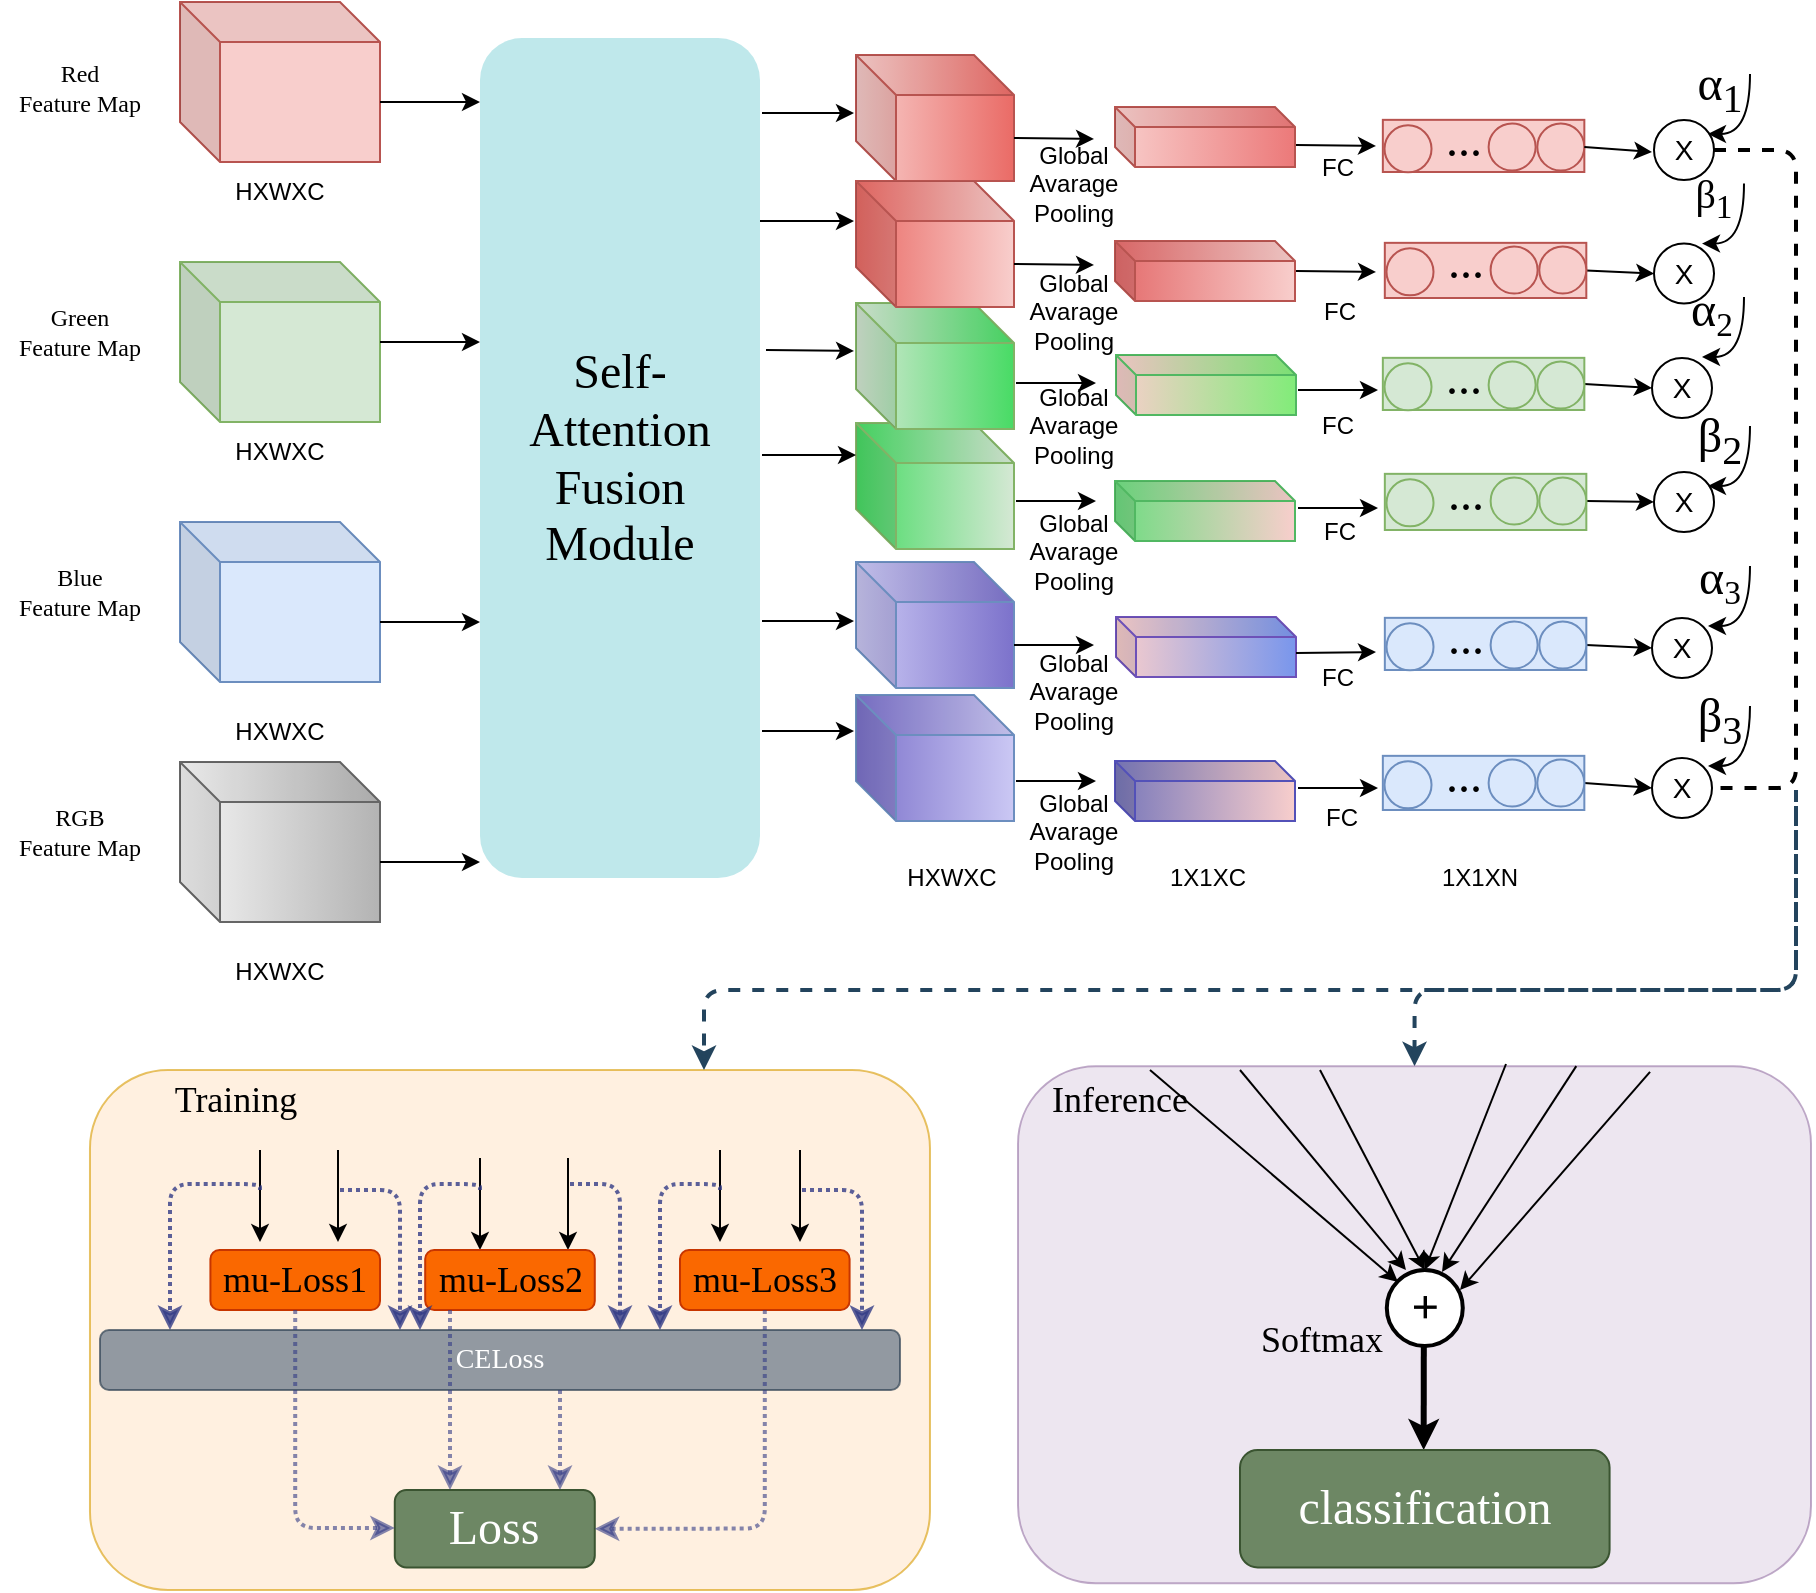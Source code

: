 <mxfile version="23.1.5" type="github">
  <diagram name="第 1 页" id="zd1IdeoFLhocnZNeY3mb">
    <mxGraphModel dx="1434" dy="-397" grid="1" gridSize="10" guides="1" tooltips="1" connect="1" arrows="1" fold="1" page="1" pageScale="1" pageWidth="827" pageHeight="1169" math="0" shadow="0">
      <root>
        <mxCell id="0" />
        <mxCell id="1" parent="0" />
        <mxCell id="GF4_05wCOyr8yyP_YJ2G-192" value="" style="rounded=1;whiteSpace=wrap;html=1;fillColor=#ffe6cc;strokeColor=#d79b00;opacity=60;" parent="1" vertex="1">
          <mxGeometry x="444.99" y="1790" width="420" height="260" as="geometry" />
        </mxCell>
        <mxCell id="GF4_05wCOyr8yyP_YJ2G-1" value="" style="shape=cube;whiteSpace=wrap;html=1;boundedLbl=1;backgroundOutline=1;darkOpacity=0.05;darkOpacity2=0.1;fillColor=#f8cecc;strokeColor=#b85450;" parent="1" vertex="1">
          <mxGeometry x="490" y="1256" width="100" height="80" as="geometry" />
        </mxCell>
        <mxCell id="GF4_05wCOyr8yyP_YJ2G-2" value="" style="shape=cube;whiteSpace=wrap;html=1;boundedLbl=1;backgroundOutline=1;darkOpacity=0.05;darkOpacity2=0.1;fillColor=#d5e8d4;strokeColor=#82b366;" parent="1" vertex="1">
          <mxGeometry x="490" y="1386" width="100" height="80" as="geometry" />
        </mxCell>
        <mxCell id="GF4_05wCOyr8yyP_YJ2G-3" value="" style="shape=cube;whiteSpace=wrap;html=1;boundedLbl=1;backgroundOutline=1;darkOpacity=0.05;darkOpacity2=0.1;fillColor=#dae8fc;strokeColor=#6c8ebf;" parent="1" vertex="1">
          <mxGeometry x="490" y="1516" width="100" height="80" as="geometry" />
        </mxCell>
        <mxCell id="GF4_05wCOyr8yyP_YJ2G-4" value="HXWXC" style="text;strokeColor=none;align=center;fillColor=none;html=1;verticalAlign=middle;whiteSpace=wrap;rounded=0;" parent="1" vertex="1">
          <mxGeometry x="510" y="1606" width="60" height="30" as="geometry" />
        </mxCell>
        <mxCell id="GF4_05wCOyr8yyP_YJ2G-5" value="HXWXC" style="text;strokeColor=none;align=center;fillColor=none;html=1;verticalAlign=middle;whiteSpace=wrap;rounded=0;" parent="1" vertex="1">
          <mxGeometry x="510" y="1466" width="60" height="30" as="geometry" />
        </mxCell>
        <mxCell id="GF4_05wCOyr8yyP_YJ2G-6" value="HXWXC" style="text;strokeColor=none;align=center;fillColor=none;html=1;verticalAlign=middle;whiteSpace=wrap;rounded=0;" parent="1" vertex="1">
          <mxGeometry x="510" y="1336" width="60" height="30" as="geometry" />
        </mxCell>
        <mxCell id="GF4_05wCOyr8yyP_YJ2G-7" value="" style="shape=cube;whiteSpace=wrap;html=1;boundedLbl=1;backgroundOutline=1;darkOpacity=0.05;darkOpacity2=0.1;gradientDirection=east;fillColor=#f5f5f5;strokeColor=#666666;gradientColor=#b3b3b3;" parent="1" vertex="1">
          <mxGeometry x="490" y="1636" width="100" height="80" as="geometry" />
        </mxCell>
        <mxCell id="GF4_05wCOyr8yyP_YJ2G-8" value="HXWXC" style="text;strokeColor=none;align=center;fillColor=none;html=1;verticalAlign=middle;whiteSpace=wrap;rounded=0;" parent="1" vertex="1">
          <mxGeometry x="510" y="1726" width="60" height="30" as="geometry" />
        </mxCell>
        <mxCell id="GF4_05wCOyr8yyP_YJ2G-9" value="&lt;font face=&quot;Times New Roman&quot;&gt;Red&lt;br&gt;Feature Map&lt;/font&gt;" style="text;strokeColor=none;align=center;fillColor=none;html=1;verticalAlign=middle;whiteSpace=wrap;rounded=0;" parent="1" vertex="1">
          <mxGeometry x="400" y="1284" width="80" height="30" as="geometry" />
        </mxCell>
        <mxCell id="GF4_05wCOyr8yyP_YJ2G-10" value="&lt;font face=&quot;Times New Roman&quot;&gt;Green&lt;br&gt;Feature Map&lt;/font&gt;" style="text;strokeColor=none;align=center;fillColor=none;html=1;verticalAlign=middle;whiteSpace=wrap;rounded=0;" parent="1" vertex="1">
          <mxGeometry x="400" y="1406" width="80" height="30" as="geometry" />
        </mxCell>
        <mxCell id="GF4_05wCOyr8yyP_YJ2G-11" value="&lt;font face=&quot;Times New Roman&quot;&gt;Blue&lt;br&gt;Feature Map&lt;/font&gt;" style="text;strokeColor=none;align=center;fillColor=none;html=1;verticalAlign=middle;whiteSpace=wrap;rounded=0;" parent="1" vertex="1">
          <mxGeometry x="400" y="1536" width="80" height="30" as="geometry" />
        </mxCell>
        <mxCell id="GF4_05wCOyr8yyP_YJ2G-12" value="&lt;font face=&quot;Times New Roman&quot;&gt;RGB&lt;br&gt;Feature Map&lt;/font&gt;" style="text;strokeColor=none;align=center;fillColor=none;html=1;verticalAlign=middle;whiteSpace=wrap;rounded=0;" parent="1" vertex="1">
          <mxGeometry x="400" y="1656" width="80" height="30" as="geometry" />
        </mxCell>
        <mxCell id="GF4_05wCOyr8yyP_YJ2G-13" style="edgeStyle=orthogonalEdgeStyle;rounded=0;orthogonalLoop=1;jettySize=auto;html=1;exitX=0;exitY=0;exitDx=100;exitDy=50;exitPerimeter=0;" parent="1" edge="1">
          <mxGeometry relative="1" as="geometry">
            <mxPoint x="640" y="1306" as="targetPoint" />
            <mxPoint x="590" y="1306" as="sourcePoint" />
          </mxGeometry>
        </mxCell>
        <mxCell id="GF4_05wCOyr8yyP_YJ2G-14" style="edgeStyle=orthogonalEdgeStyle;rounded=0;orthogonalLoop=1;jettySize=auto;html=1;" parent="1" edge="1">
          <mxGeometry relative="1" as="geometry">
            <mxPoint x="640" y="1426" as="targetPoint" />
            <mxPoint x="590" y="1426" as="sourcePoint" />
          </mxGeometry>
        </mxCell>
        <mxCell id="GF4_05wCOyr8yyP_YJ2G-15" style="edgeStyle=orthogonalEdgeStyle;rounded=0;orthogonalLoop=1;jettySize=auto;html=1;exitX=0;exitY=0;exitDx=100;exitDy=50;exitPerimeter=0;" parent="1" edge="1">
          <mxGeometry relative="1" as="geometry">
            <mxPoint x="640" y="1566" as="targetPoint" />
            <mxPoint x="590" y="1566" as="sourcePoint" />
          </mxGeometry>
        </mxCell>
        <mxCell id="GF4_05wCOyr8yyP_YJ2G-19" style="edgeStyle=orthogonalEdgeStyle;rounded=0;orthogonalLoop=1;jettySize=auto;html=1;exitX=0;exitY=0;exitDx=100;exitDy=50;exitPerimeter=0;" parent="1" edge="1">
          <mxGeometry relative="1" as="geometry">
            <mxPoint x="640" y="1686" as="targetPoint" />
            <mxPoint x="590" y="1686" as="sourcePoint" />
          </mxGeometry>
        </mxCell>
        <mxCell id="GF4_05wCOyr8yyP_YJ2G-21" value="&lt;font face=&quot;Times New Roman&quot; style=&quot;font-size: 24px;&quot;&gt;Self-&lt;br&gt;Attention&lt;br&gt;Fusion&lt;br&gt;Module&lt;br&gt;&lt;/font&gt;" style="rounded=1;whiteSpace=wrap;html=1;fillColor=#b0e3e6;strokeColor=none;dashed=1;opacity=80;" parent="1" vertex="1">
          <mxGeometry x="640" y="1274" width="140" height="420" as="geometry" />
        </mxCell>
        <mxCell id="GF4_05wCOyr8yyP_YJ2G-53" value="" style="shape=cube;whiteSpace=wrap;html=1;boundedLbl=1;backgroundOutline=1;darkOpacity=0.05;darkOpacity2=0.1;fillColor=#cbc8f4;strokeColor=#6c8ebf;gradientDirection=west;gradientColor=#7c72cb;" parent="1" vertex="1">
          <mxGeometry x="828" y="1602.5" width="79" height="63" as="geometry" />
        </mxCell>
        <mxCell id="GF4_05wCOyr8yyP_YJ2G-54" value="" style="shape=cube;whiteSpace=wrap;html=1;boundedLbl=1;backgroundOutline=1;darkOpacity=0.05;darkOpacity2=0.1;fillColor=#d5e8d4;strokeColor=#82b366;gradientDirection=west;gradientColor=#48db65;" parent="1" vertex="1">
          <mxGeometry x="828" y="1466.5" width="79" height="63" as="geometry" />
        </mxCell>
        <mxCell id="GF4_05wCOyr8yyP_YJ2G-55" value="" style="endArrow=classic;html=1;rounded=0;elbow=vertical;exitX=1;exitY=0.5;exitDx=0;exitDy=0;" parent="1" edge="1">
          <mxGeometry width="50" height="50" relative="1" as="geometry">
            <mxPoint x="781" y="1311.5" as="sourcePoint" />
            <mxPoint x="827" y="1311.5" as="targetPoint" />
          </mxGeometry>
        </mxCell>
        <mxCell id="GF4_05wCOyr8yyP_YJ2G-56" value="" style="endArrow=classic;html=1;rounded=0;elbow=vertical;exitX=1;exitY=0.5;exitDx=0;exitDy=0;" parent="1" edge="1">
          <mxGeometry width="50" height="50" relative="1" as="geometry">
            <mxPoint x="780" y="1365.5" as="sourcePoint" />
            <mxPoint x="827" y="1365.5" as="targetPoint" />
          </mxGeometry>
        </mxCell>
        <mxCell id="GF4_05wCOyr8yyP_YJ2G-57" value="" style="endArrow=classic;html=1;rounded=0;elbow=vertical;" parent="1" edge="1">
          <mxGeometry width="50" height="50" relative="1" as="geometry">
            <mxPoint x="783" y="1430" as="sourcePoint" />
            <mxPoint x="827" y="1430.5" as="targetPoint" />
          </mxGeometry>
        </mxCell>
        <mxCell id="GF4_05wCOyr8yyP_YJ2G-58" value="" style="endArrow=classic;html=1;rounded=0;elbow=vertical;exitX=1;exitY=0.5;exitDx=0;exitDy=0;" parent="1" edge="1">
          <mxGeometry width="50" height="50" relative="1" as="geometry">
            <mxPoint x="781" y="1482.5" as="sourcePoint" />
            <mxPoint x="828" y="1482.5" as="targetPoint" />
          </mxGeometry>
        </mxCell>
        <mxCell id="GF4_05wCOyr8yyP_YJ2G-59" value="" style="endArrow=classic;html=1;rounded=0;elbow=vertical;exitX=1;exitY=0.5;exitDx=0;exitDy=0;" parent="1" edge="1">
          <mxGeometry width="50" height="50" relative="1" as="geometry">
            <mxPoint x="781" y="1565.5" as="sourcePoint" />
            <mxPoint x="827" y="1565.5" as="targetPoint" />
          </mxGeometry>
        </mxCell>
        <mxCell id="GF4_05wCOyr8yyP_YJ2G-60" value="" style="endArrow=classic;html=1;rounded=0;elbow=vertical;exitX=1;exitY=0.5;exitDx=0;exitDy=0;" parent="1" edge="1">
          <mxGeometry width="50" height="50" relative="1" as="geometry">
            <mxPoint x="781" y="1620.5" as="sourcePoint" />
            <mxPoint x="827" y="1620.5" as="targetPoint" />
          </mxGeometry>
        </mxCell>
        <mxCell id="GF4_05wCOyr8yyP_YJ2G-61" value="" style="shape=cube;whiteSpace=wrap;html=1;boundedLbl=1;backgroundOutline=1;darkOpacity=0.05;darkOpacity2=0.1;fillColor=#f8cecc;strokeColor=#b85450;gradientColor=#ea6b66;gradientDirection=east;" parent="1" vertex="1">
          <mxGeometry x="828" y="1282.5" width="79" height="63" as="geometry" />
        </mxCell>
        <mxCell id="GF4_05wCOyr8yyP_YJ2G-62" value="" style="shape=cube;whiteSpace=wrap;html=1;boundedLbl=1;backgroundOutline=1;darkOpacity=0.05;darkOpacity2=0.1;fillColor=#cbc8f4;strokeColor=#6c8ebf;gradientDirection=east;gradientColor=#7c72cb;" parent="1" vertex="1">
          <mxGeometry x="828" y="1536" width="79" height="63" as="geometry" />
        </mxCell>
        <mxCell id="GF4_05wCOyr8yyP_YJ2G-63" value="" style="shape=cube;whiteSpace=wrap;html=1;boundedLbl=1;backgroundOutline=1;darkOpacity=0.05;darkOpacity2=0.1;fillColor=#d5e8d4;strokeColor=#82b366;gradientDirection=east;gradientColor=#48db65;" parent="1" vertex="1">
          <mxGeometry x="828" y="1406.5" width="79" height="63" as="geometry" />
        </mxCell>
        <mxCell id="GF4_05wCOyr8yyP_YJ2G-64" value="" style="shape=cube;whiteSpace=wrap;html=1;boundedLbl=1;backgroundOutline=1;darkOpacity=0.05;darkOpacity2=0.1;fillColor=#f8cecc;strokeColor=#b85450;gradientColor=#ea6b66;gradientDirection=west;" parent="1" vertex="1">
          <mxGeometry x="828" y="1345.5" width="79" height="63" as="geometry" />
        </mxCell>
        <mxCell id="GF4_05wCOyr8yyP_YJ2G-65" value="" style="endArrow=classic;html=1;rounded=0;elbow=vertical;exitX=0;exitY=0;exitDx=79;exitDy=41.5;exitPerimeter=0;" parent="1" source="GF4_05wCOyr8yyP_YJ2G-61" edge="1">
          <mxGeometry width="50" height="50" relative="1" as="geometry">
            <mxPoint x="997" y="1355.5" as="sourcePoint" />
            <mxPoint x="947" y="1324.5" as="targetPoint" />
          </mxGeometry>
        </mxCell>
        <mxCell id="GF4_05wCOyr8yyP_YJ2G-66" value="" style="endArrow=classic;html=1;rounded=0;elbow=vertical;exitX=0;exitY=0;exitDx=79;exitDy=41.5;exitPerimeter=0;" parent="1" edge="1">
          <mxGeometry width="50" height="50" relative="1" as="geometry">
            <mxPoint x="908" y="1505.5" as="sourcePoint" />
            <mxPoint x="948" y="1505.5" as="targetPoint" />
          </mxGeometry>
        </mxCell>
        <mxCell id="GF4_05wCOyr8yyP_YJ2G-67" value="" style="endArrow=classic;html=1;rounded=0;elbow=vertical;exitX=0;exitY=0;exitDx=79;exitDy=41.5;exitPerimeter=0;" parent="1" edge="1">
          <mxGeometry width="50" height="50" relative="1" as="geometry">
            <mxPoint x="908" y="1446.5" as="sourcePoint" />
            <mxPoint x="948" y="1446.5" as="targetPoint" />
          </mxGeometry>
        </mxCell>
        <mxCell id="GF4_05wCOyr8yyP_YJ2G-68" value="" style="endArrow=classic;html=1;rounded=0;elbow=vertical;exitX=0;exitY=0;exitDx=79;exitDy=41.5;exitPerimeter=0;" parent="1" source="GF4_05wCOyr8yyP_YJ2G-64" edge="1">
          <mxGeometry width="50" height="50" relative="1" as="geometry">
            <mxPoint x="937" y="1354.5" as="sourcePoint" />
            <mxPoint x="947" y="1387.5" as="targetPoint" />
          </mxGeometry>
        </mxCell>
        <mxCell id="GF4_05wCOyr8yyP_YJ2G-69" value="" style="endArrow=classic;html=1;rounded=0;elbow=vertical;exitX=0;exitY=0;exitDx=79;exitDy=41.5;exitPerimeter=0;" parent="1" edge="1">
          <mxGeometry width="50" height="50" relative="1" as="geometry">
            <mxPoint x="908" y="1645.5" as="sourcePoint" />
            <mxPoint x="948" y="1645.5" as="targetPoint" />
          </mxGeometry>
        </mxCell>
        <mxCell id="GF4_05wCOyr8yyP_YJ2G-70" value="" style="endArrow=classic;html=1;rounded=0;elbow=vertical;exitX=0;exitY=0;exitDx=79;exitDy=41.5;exitPerimeter=0;" parent="1" source="GF4_05wCOyr8yyP_YJ2G-62" edge="1">
          <mxGeometry width="50" height="50" relative="1" as="geometry">
            <mxPoint x="957" y="1374.5" as="sourcePoint" />
            <mxPoint x="947" y="1577.5" as="targetPoint" />
          </mxGeometry>
        </mxCell>
        <mxCell id="GF4_05wCOyr8yyP_YJ2G-71" value="Global Avarage&lt;br&gt;Pooling" style="text;strokeColor=none;align=center;fillColor=none;html=1;verticalAlign=middle;whiteSpace=wrap;rounded=0;" parent="1" vertex="1">
          <mxGeometry x="907" y="1331.5" width="60" height="30" as="geometry" />
        </mxCell>
        <mxCell id="GF4_05wCOyr8yyP_YJ2G-72" value="Global Avarage&lt;br&gt;Pooling" style="text;strokeColor=none;align=center;fillColor=none;html=1;verticalAlign=middle;whiteSpace=wrap;rounded=0;" parent="1" vertex="1">
          <mxGeometry x="907" y="1452.5" width="60" height="30" as="geometry" />
        </mxCell>
        <mxCell id="GF4_05wCOyr8yyP_YJ2G-73" value="Global Avarage&lt;br&gt;Pooling" style="text;strokeColor=none;align=center;fillColor=none;html=1;verticalAlign=middle;whiteSpace=wrap;rounded=0;" parent="1" vertex="1">
          <mxGeometry x="907" y="1515.5" width="60" height="30" as="geometry" />
        </mxCell>
        <mxCell id="GF4_05wCOyr8yyP_YJ2G-74" value="Global Avarage&lt;br&gt;Pooling" style="text;strokeColor=none;align=center;fillColor=none;html=1;verticalAlign=middle;whiteSpace=wrap;rounded=0;" parent="1" vertex="1">
          <mxGeometry x="907" y="1585.5" width="60" height="30" as="geometry" />
        </mxCell>
        <mxCell id="GF4_05wCOyr8yyP_YJ2G-75" value="Global Avarage&lt;br&gt;Pooling" style="text;strokeColor=none;align=center;fillColor=none;html=1;verticalAlign=middle;whiteSpace=wrap;rounded=0;" parent="1" vertex="1">
          <mxGeometry x="907" y="1655.5" width="60" height="30" as="geometry" />
        </mxCell>
        <mxCell id="GF4_05wCOyr8yyP_YJ2G-76" value="Global Avarage&lt;br&gt;Pooling" style="text;strokeColor=none;align=center;fillColor=none;html=1;verticalAlign=middle;whiteSpace=wrap;rounded=0;" parent="1" vertex="1">
          <mxGeometry x="907" y="1395.5" width="60" height="30" as="geometry" />
        </mxCell>
        <mxCell id="GF4_05wCOyr8yyP_YJ2G-77" value="" style="shape=cube;whiteSpace=wrap;html=1;boundedLbl=1;backgroundOutline=1;darkOpacity=0.05;darkOpacity2=0.1;fillColor=#f8cecc;strokeColor=#b85450;size=10;gradientColor=#ec7979;gradientDirection=east;" parent="1" vertex="1">
          <mxGeometry x="957.5" y="1308.5" width="90" height="30" as="geometry" />
        </mxCell>
        <mxCell id="GF4_05wCOyr8yyP_YJ2G-78" value="" style="shape=cube;whiteSpace=wrap;html=1;boundedLbl=1;backgroundOutline=1;darkOpacity=0.05;darkOpacity2=0.1;fillColor=#f8cecc;strokeColor=#b85450;size=10;gradientColor=#e46c6c;gradientDirection=west;" parent="1" vertex="1">
          <mxGeometry x="957.5" y="1375.5" width="90" height="30" as="geometry" />
        </mxCell>
        <mxCell id="GF4_05wCOyr8yyP_YJ2G-79" value="" style="shape=cube;whiteSpace=wrap;html=1;boundedLbl=1;backgroundOutline=1;darkOpacity=0.05;darkOpacity2=0.1;fillColor=#f8cecc;strokeColor=#51b862;size=10;gradientColor=#81ec79;gradientDirection=east;" parent="1" vertex="1">
          <mxGeometry x="958" y="1432.5" width="90" height="30" as="geometry" />
        </mxCell>
        <mxCell id="GF4_05wCOyr8yyP_YJ2G-80" value="" style="shape=cube;whiteSpace=wrap;html=1;boundedLbl=1;backgroundOutline=1;darkOpacity=0.05;darkOpacity2=0.1;fillColor=#f8cecc;strokeColor=#51b862;size=10;gradientColor=#6fdc81;gradientDirection=west;" parent="1" vertex="1">
          <mxGeometry x="957.5" y="1495.5" width="90" height="30" as="geometry" />
        </mxCell>
        <mxCell id="GF4_05wCOyr8yyP_YJ2G-81" value="" style="shape=cube;whiteSpace=wrap;html=1;boundedLbl=1;backgroundOutline=1;darkOpacity=0.05;darkOpacity2=0.1;fillColor=#f8cecc;strokeColor=#6d51b8;size=10;gradientColor=#7996ec;gradientDirection=east;" parent="1" vertex="1">
          <mxGeometry x="958" y="1563.5" width="90" height="30" as="geometry" />
        </mxCell>
        <mxCell id="GF4_05wCOyr8yyP_YJ2G-82" value="" style="shape=cube;whiteSpace=wrap;html=1;boundedLbl=1;backgroundOutline=1;darkOpacity=0.05;darkOpacity2=0.1;fillColor=#f8cecc;strokeColor=#5351b8;size=10;gradientColor=#7978ba;gradientDirection=west;" parent="1" vertex="1">
          <mxGeometry x="957.5" y="1635.5" width="90" height="30" as="geometry" />
        </mxCell>
        <mxCell id="GF4_05wCOyr8yyP_YJ2G-83" value="" style="endArrow=classic;html=1;rounded=0;elbow=vertical;exitX=0;exitY=0;exitDx=79;exitDy=41.5;exitPerimeter=0;" parent="1" edge="1">
          <mxGeometry width="50" height="50" relative="1" as="geometry">
            <mxPoint x="1048" y="1327.5" as="sourcePoint" />
            <mxPoint x="1088" y="1328" as="targetPoint" />
          </mxGeometry>
        </mxCell>
        <mxCell id="GF4_05wCOyr8yyP_YJ2G-84" value="" style="endArrow=classic;html=1;rounded=0;elbow=vertical;exitX=0;exitY=0;exitDx=79;exitDy=41.5;exitPerimeter=0;" parent="1" edge="1">
          <mxGeometry width="50" height="50" relative="1" as="geometry">
            <mxPoint x="1049" y="1509" as="sourcePoint" />
            <mxPoint x="1089" y="1509" as="targetPoint" />
          </mxGeometry>
        </mxCell>
        <mxCell id="GF4_05wCOyr8yyP_YJ2G-85" value="" style="endArrow=classic;html=1;rounded=0;elbow=vertical;exitX=0;exitY=0;exitDx=79;exitDy=41.5;exitPerimeter=0;" parent="1" edge="1">
          <mxGeometry width="50" height="50" relative="1" as="geometry">
            <mxPoint x="1049" y="1450" as="sourcePoint" />
            <mxPoint x="1089" y="1450" as="targetPoint" />
          </mxGeometry>
        </mxCell>
        <mxCell id="GF4_05wCOyr8yyP_YJ2G-86" value="" style="endArrow=classic;html=1;rounded=0;elbow=vertical;exitX=0;exitY=0;exitDx=79;exitDy=41.5;exitPerimeter=0;" parent="1" edge="1">
          <mxGeometry width="50" height="50" relative="1" as="geometry">
            <mxPoint x="1048" y="1390.5" as="sourcePoint" />
            <mxPoint x="1088" y="1391" as="targetPoint" />
          </mxGeometry>
        </mxCell>
        <mxCell id="GF4_05wCOyr8yyP_YJ2G-87" value="" style="endArrow=classic;html=1;rounded=0;elbow=vertical;exitX=0;exitY=0;exitDx=79;exitDy=41.5;exitPerimeter=0;" parent="1" edge="1">
          <mxGeometry width="50" height="50" relative="1" as="geometry">
            <mxPoint x="1049" y="1649" as="sourcePoint" />
            <mxPoint x="1089" y="1649" as="targetPoint" />
          </mxGeometry>
        </mxCell>
        <mxCell id="GF4_05wCOyr8yyP_YJ2G-88" value="" style="endArrow=classic;html=1;rounded=0;elbow=vertical;exitX=0;exitY=0;exitDx=79;exitDy=41.5;exitPerimeter=0;" parent="1" edge="1">
          <mxGeometry width="50" height="50" relative="1" as="geometry">
            <mxPoint x="1048" y="1581.5" as="sourcePoint" />
            <mxPoint x="1088" y="1581" as="targetPoint" />
          </mxGeometry>
        </mxCell>
        <mxCell id="GF4_05wCOyr8yyP_YJ2G-93" value="FC" style="text;strokeColor=none;align=center;fillColor=none;html=1;verticalAlign=middle;whiteSpace=wrap;rounded=0;" parent="1" vertex="1">
          <mxGeometry x="1040" y="1395.5" width="60" height="30" as="geometry" />
        </mxCell>
        <mxCell id="GF4_05wCOyr8yyP_YJ2G-100" value="FC" style="text;strokeColor=none;align=center;fillColor=none;html=1;verticalAlign=middle;whiteSpace=wrap;rounded=0;" parent="1" vertex="1">
          <mxGeometry x="1040" y="1506" width="60" height="30" as="geometry" />
        </mxCell>
        <mxCell id="GF4_05wCOyr8yyP_YJ2G-101" value="FC" style="text;strokeColor=none;align=center;fillColor=none;html=1;verticalAlign=middle;whiteSpace=wrap;rounded=0;" parent="1" vertex="1">
          <mxGeometry x="1038.5" y="1452.5" width="60" height="30" as="geometry" />
        </mxCell>
        <mxCell id="GF4_05wCOyr8yyP_YJ2G-102" value="FC" style="text;strokeColor=none;align=center;fillColor=none;html=1;verticalAlign=middle;whiteSpace=wrap;rounded=0;" parent="1" vertex="1">
          <mxGeometry x="1039" y="1324" width="60" height="30" as="geometry" />
        </mxCell>
        <mxCell id="GF4_05wCOyr8yyP_YJ2G-103" value="FC" style="text;strokeColor=none;align=center;fillColor=none;html=1;verticalAlign=middle;whiteSpace=wrap;rounded=0;" parent="1" vertex="1">
          <mxGeometry x="1041" y="1649" width="60" height="30" as="geometry" />
        </mxCell>
        <mxCell id="GF4_05wCOyr8yyP_YJ2G-104" value="FC" style="text;strokeColor=none;align=center;fillColor=none;html=1;verticalAlign=middle;whiteSpace=wrap;rounded=0;" parent="1" vertex="1">
          <mxGeometry x="1039" y="1579" width="60" height="30" as="geometry" />
        </mxCell>
        <mxCell id="GF4_05wCOyr8yyP_YJ2G-105" value="HXWXC" style="text;strokeColor=none;align=center;fillColor=none;html=1;verticalAlign=middle;whiteSpace=wrap;rounded=0;" parent="1" vertex="1">
          <mxGeometry x="846" y="1679" width="60" height="30" as="geometry" />
        </mxCell>
        <mxCell id="GF4_05wCOyr8yyP_YJ2G-106" value="1X1XC" style="text;strokeColor=none;align=center;fillColor=none;html=1;verticalAlign=middle;whiteSpace=wrap;rounded=0;" parent="1" vertex="1">
          <mxGeometry x="974" y="1679" width="60" height="30" as="geometry" />
        </mxCell>
        <mxCell id="GF4_05wCOyr8yyP_YJ2G-115" value="" style="group;rotation=-90;" parent="1" vertex="1" connectable="0">
          <mxGeometry x="1125" y="1281" width="67.17" height="110" as="geometry" />
        </mxCell>
        <mxCell id="GF4_05wCOyr8yyP_YJ2G-108" value="" style="rounded=0;whiteSpace=wrap;html=1;rotation=0;fillColor=#f8cecc;strokeColor=#b85450;" parent="GF4_05wCOyr8yyP_YJ2G-115" vertex="1">
          <mxGeometry x="-33.58" y="33.92" width="100.75" height="26.08" as="geometry" />
        </mxCell>
        <mxCell id="GF4_05wCOyr8yyP_YJ2G-107" value="" style="ellipse;whiteSpace=wrap;html=1;aspect=fixed;fillColor=#f8cecc;strokeColor=#b85450;rotation=-90;" parent="GF4_05wCOyr8yyP_YJ2G-115" vertex="1">
          <mxGeometry x="-32.743" y="36.667" width="23.508" height="23.508" as="geometry" />
        </mxCell>
        <mxCell id="GF4_05wCOyr8yyP_YJ2G-109" value="" style="ellipse;whiteSpace=wrap;html=1;aspect=fixed;fillColor=#f8cecc;strokeColor=#b85450;rotation=-90;" parent="GF4_05wCOyr8yyP_YJ2G-115" vertex="1">
          <mxGeometry x="19.31" y="35.75" width="23.508" height="23.508" as="geometry" />
        </mxCell>
        <mxCell id="GF4_05wCOyr8yyP_YJ2G-110" value="" style="ellipse;whiteSpace=wrap;html=1;aspect=fixed;fillColor=#f8cecc;strokeColor=#b85450;rotation=-90;" parent="GF4_05wCOyr8yyP_YJ2G-115" vertex="1">
          <mxGeometry x="43.657" y="35.75" width="23.508" height="23.508" as="geometry" />
        </mxCell>
        <mxCell id="GF4_05wCOyr8yyP_YJ2G-113" value="&lt;font style=&quot;font-size: 24px;&quot; face=&quot;Times New Roman&quot;&gt;...&lt;/font&gt;" style="text;strokeColor=none;align=center;fillColor=none;html=1;verticalAlign=middle;whiteSpace=wrap;rounded=0;rotation=-360;" parent="GF4_05wCOyr8yyP_YJ2G-115" vertex="1">
          <mxGeometry x="-18.47" y="32.083" width="50.373" height="23.375" as="geometry" />
        </mxCell>
        <mxCell id="GF4_05wCOyr8yyP_YJ2G-173" value="1X1XN" style="text;strokeColor=none;align=center;fillColor=none;html=1;verticalAlign=middle;whiteSpace=wrap;rounded=0;" parent="1" vertex="1">
          <mxGeometry x="1110" y="1679" width="60" height="30" as="geometry" />
        </mxCell>
        <mxCell id="GF4_05wCOyr8yyP_YJ2G-188" style="edgeStyle=orthogonalEdgeStyle;rounded=1;orthogonalLoop=1;jettySize=auto;html=1;elbow=vertical;strokeWidth=2;dashed=1;entryX=0;entryY=0.5;entryDx=0;entryDy=0;fillColor=#bac8d3;strokeColor=#23445d;" parent="1" target="GF4_05wCOyr8yyP_YJ2G-187" edge="1">
          <mxGeometry relative="1" as="geometry">
            <mxPoint x="1298" y="1658" as="sourcePoint" />
            <mxPoint x="1070" y="1770" as="targetPoint" />
            <Array as="points">
              <mxPoint x="1298" y="1750" />
              <mxPoint x="1107" y="1750" />
            </Array>
          </mxGeometry>
        </mxCell>
        <mxCell id="GF4_05wCOyr8yyP_YJ2G-189" style="edgeStyle=orthogonalEdgeStyle;rounded=1;orthogonalLoop=1;jettySize=auto;html=1;elbow=vertical;dashed=1;strokeWidth=2;fillColor=#bac8d3;strokeColor=#23445d;" parent="1" target="GF4_05wCOyr8yyP_YJ2G-192" edge="1">
          <mxGeometry relative="1" as="geometry">
            <mxPoint x="1298" y="1650" as="sourcePoint" />
            <Array as="points">
              <mxPoint x="1298" y="1750" />
              <mxPoint x="752" y="1750" />
            </Array>
          </mxGeometry>
        </mxCell>
        <mxCell id="GF4_05wCOyr8yyP_YJ2G-287" style="edgeStyle=orthogonalEdgeStyle;rounded=1;orthogonalLoop=1;jettySize=auto;html=1;exitX=1;exitY=0.5;exitDx=0;exitDy=0;elbow=vertical;dashed=1;endArrow=none;endFill=0;entryX=1;entryY=0.5;entryDx=0;entryDy=0;strokeWidth=2;" parent="1" source="GF4_05wCOyr8yyP_YJ2G-194" target="GF4_05wCOyr8yyP_YJ2G-199" edge="1">
          <mxGeometry relative="1" as="geometry">
            <mxPoint x="1380" y="1390" as="targetPoint" />
            <Array as="points">
              <mxPoint x="1298" y="1330" />
              <mxPoint x="1298" y="1649" />
            </Array>
          </mxGeometry>
        </mxCell>
        <mxCell id="GF4_05wCOyr8yyP_YJ2G-194" value="&lt;font style=&quot;font-size: 14px;&quot;&gt;X&lt;/font&gt;" style="ellipse;whiteSpace=wrap;html=1;aspect=fixed;" parent="1" vertex="1">
          <mxGeometry x="1227" y="1315" width="30" height="30" as="geometry" />
        </mxCell>
        <mxCell id="GF4_05wCOyr8yyP_YJ2G-195" value="&lt;font style=&quot;font-size: 14px;&quot;&gt;X&lt;/font&gt;" style="ellipse;whiteSpace=wrap;html=1;aspect=fixed;" parent="1" vertex="1">
          <mxGeometry x="1227" y="1376.79" width="30" height="30" as="geometry" />
        </mxCell>
        <mxCell id="GF4_05wCOyr8yyP_YJ2G-196" value="&lt;font style=&quot;font-size: 14px;&quot;&gt;X&lt;/font&gt;" style="ellipse;whiteSpace=wrap;html=1;aspect=fixed;" parent="1" vertex="1">
          <mxGeometry x="1226" y="1434" width="30" height="30" as="geometry" />
        </mxCell>
        <mxCell id="GF4_05wCOyr8yyP_YJ2G-197" value="&lt;font style=&quot;font-size: 14px;&quot;&gt;X&lt;/font&gt;" style="ellipse;whiteSpace=wrap;html=1;aspect=fixed;" parent="1" vertex="1">
          <mxGeometry x="1227" y="1491" width="30" height="30" as="geometry" />
        </mxCell>
        <mxCell id="GF4_05wCOyr8yyP_YJ2G-198" value="&lt;font style=&quot;font-size: 14px;&quot;&gt;X&lt;/font&gt;" style="ellipse;whiteSpace=wrap;html=1;aspect=fixed;" parent="1" vertex="1">
          <mxGeometry x="1226" y="1564" width="30" height="30" as="geometry" />
        </mxCell>
        <mxCell id="GF4_05wCOyr8yyP_YJ2G-199" value="&lt;font style=&quot;font-size: 14px;&quot;&gt;X&lt;/font&gt;" style="ellipse;whiteSpace=wrap;html=1;aspect=fixed;" parent="1" vertex="1">
          <mxGeometry x="1226" y="1634" width="30" height="30" as="geometry" />
        </mxCell>
        <mxCell id="GF4_05wCOyr8yyP_YJ2G-203" value="" style="endArrow=classic;html=1;rounded=0;curved=1;elbow=vertical;exitX=0.5;exitY=1;exitDx=0;exitDy=0;" parent="1" source="GF4_05wCOyr8yyP_YJ2G-110" edge="1">
          <mxGeometry width="50" height="50" relative="1" as="geometry">
            <mxPoint x="1400" y="1420" as="sourcePoint" />
            <mxPoint x="1226" y="1331" as="targetPoint" />
          </mxGeometry>
        </mxCell>
        <mxCell id="GF4_05wCOyr8yyP_YJ2G-205" value="" style="endArrow=classic;html=1;rounded=0;curved=1;elbow=vertical;exitX=1;exitY=0.5;exitDx=0;exitDy=0;entryX=0;entryY=0.5;entryDx=0;entryDy=0;" parent="1" source="GF4_05wCOyr8yyP_YJ2G-150" target="GF4_05wCOyr8yyP_YJ2G-195" edge="1">
          <mxGeometry width="50" height="50" relative="1" as="geometry">
            <mxPoint x="1202" y="1339" as="sourcePoint" />
            <mxPoint x="1236" y="1341" as="targetPoint" />
          </mxGeometry>
        </mxCell>
        <mxCell id="GF4_05wCOyr8yyP_YJ2G-206" value="" style="endArrow=classic;html=1;rounded=0;curved=1;elbow=vertical;exitX=1;exitY=0.5;exitDx=0;exitDy=0;entryX=0;entryY=0.5;entryDx=0;entryDy=0;" parent="1" source="GF4_05wCOyr8yyP_YJ2G-143" target="GF4_05wCOyr8yyP_YJ2G-196" edge="1">
          <mxGeometry width="50" height="50" relative="1" as="geometry">
            <mxPoint x="1212" y="1349" as="sourcePoint" />
            <mxPoint x="1246" y="1351" as="targetPoint" />
          </mxGeometry>
        </mxCell>
        <mxCell id="GF4_05wCOyr8yyP_YJ2G-207" value="" style="endArrow=classic;html=1;rounded=0;curved=1;elbow=vertical;exitX=0.5;exitY=1;exitDx=0;exitDy=0;entryX=0;entryY=0.5;entryDx=0;entryDy=0;" parent="1" source="GF4_05wCOyr8yyP_YJ2G-126" target="GF4_05wCOyr8yyP_YJ2G-197" edge="1">
          <mxGeometry width="50" height="50" relative="1" as="geometry">
            <mxPoint x="1200" y="1500" as="sourcePoint" />
            <mxPoint x="1256" y="1361" as="targetPoint" />
          </mxGeometry>
        </mxCell>
        <mxCell id="GF4_05wCOyr8yyP_YJ2G-208" value="" style="endArrow=classic;html=1;rounded=0;curved=1;elbow=vertical;exitX=0.5;exitY=1;exitDx=0;exitDy=0;entryX=0;entryY=0.5;entryDx=0;entryDy=0;" parent="1" source="GF4_05wCOyr8yyP_YJ2G-167" target="GF4_05wCOyr8yyP_YJ2G-198" edge="1">
          <mxGeometry width="50" height="50" relative="1" as="geometry">
            <mxPoint x="1200" y="1580" as="sourcePoint" />
            <mxPoint x="1266" y="1371" as="targetPoint" />
          </mxGeometry>
        </mxCell>
        <mxCell id="GF4_05wCOyr8yyP_YJ2G-209" value="" style="endArrow=classic;html=1;rounded=0;curved=1;elbow=vertical;exitX=0.5;exitY=1;exitDx=0;exitDy=0;entryX=0;entryY=0.5;entryDx=0;entryDy=0;" parent="1" source="GF4_05wCOyr8yyP_YJ2G-138" target="GF4_05wCOyr8yyP_YJ2G-199" edge="1">
          <mxGeometry width="50" height="50" relative="1" as="geometry">
            <mxPoint x="1242" y="1379" as="sourcePoint" />
            <mxPoint x="1276" y="1381" as="targetPoint" />
          </mxGeometry>
        </mxCell>
        <mxCell id="GF4_05wCOyr8yyP_YJ2G-226" value="" style="group" parent="1" vertex="1" connectable="0">
          <mxGeometry x="1230" y="1284" width="60" height="38" as="geometry" />
        </mxCell>
        <mxCell id="GF4_05wCOyr8yyP_YJ2G-210" style="edgeStyle=orthogonalEdgeStyle;curved=1;rounded=0;orthogonalLoop=1;jettySize=auto;html=1;elbow=vertical;" parent="GF4_05wCOyr8yyP_YJ2G-226" edge="1">
          <mxGeometry relative="1" as="geometry">
            <mxPoint x="24" y="38" as="targetPoint" />
            <mxPoint x="45" y="8" as="sourcePoint" />
            <Array as="points">
              <mxPoint x="45" y="38" />
            </Array>
          </mxGeometry>
        </mxCell>
        <mxCell id="GF4_05wCOyr8yyP_YJ2G-217" value="&lt;font style=&quot;font-size: 24px;&quot; face=&quot;Times New Roman&quot;&gt;α&lt;sub style=&quot;&quot;&gt;1&lt;/sub&gt;&lt;/font&gt;" style="text;strokeColor=none;align=center;fillColor=none;html=1;verticalAlign=middle;whiteSpace=wrap;rounded=0;" parent="GF4_05wCOyr8yyP_YJ2G-226" vertex="1">
          <mxGeometry width="60" height="30" as="geometry" />
        </mxCell>
        <mxCell id="GF4_05wCOyr8yyP_YJ2G-227" value="" style="group" parent="1" vertex="1" connectable="0">
          <mxGeometry x="1230" y="1460" width="60" height="38" as="geometry" />
        </mxCell>
        <mxCell id="GF4_05wCOyr8yyP_YJ2G-228" style="edgeStyle=orthogonalEdgeStyle;curved=1;rounded=0;orthogonalLoop=1;jettySize=auto;html=1;elbow=vertical;" parent="GF4_05wCOyr8yyP_YJ2G-227" edge="1">
          <mxGeometry relative="1" as="geometry">
            <mxPoint x="24" y="38" as="targetPoint" />
            <mxPoint x="45" y="8" as="sourcePoint" />
            <Array as="points">
              <mxPoint x="45" y="38" />
            </Array>
          </mxGeometry>
        </mxCell>
        <mxCell id="GF4_05wCOyr8yyP_YJ2G-229" value="&lt;font face=&quot;Times New Roman&quot;&gt;&lt;span style=&quot;font-size: 24px;&quot;&gt;β&lt;sub&gt;2&lt;/sub&gt;&lt;/span&gt;&lt;/font&gt;" style="text;strokeColor=none;align=center;fillColor=none;html=1;verticalAlign=middle;whiteSpace=wrap;rounded=0;" parent="GF4_05wCOyr8yyP_YJ2G-227" vertex="1">
          <mxGeometry width="60" height="30" as="geometry" />
        </mxCell>
        <mxCell id="GF4_05wCOyr8yyP_YJ2G-230" value="" style="group" parent="1" vertex="1" connectable="0">
          <mxGeometry x="1227" y="1395.5" width="60" height="38" as="geometry" />
        </mxCell>
        <mxCell id="GF4_05wCOyr8yyP_YJ2G-231" style="edgeStyle=orthogonalEdgeStyle;curved=1;rounded=0;orthogonalLoop=1;jettySize=auto;html=1;elbow=vertical;" parent="GF4_05wCOyr8yyP_YJ2G-230" edge="1">
          <mxGeometry relative="1" as="geometry">
            <mxPoint x="24" y="38" as="targetPoint" />
            <mxPoint x="45" y="8" as="sourcePoint" />
            <Array as="points">
              <mxPoint x="45" y="38" />
            </Array>
          </mxGeometry>
        </mxCell>
        <mxCell id="GF4_05wCOyr8yyP_YJ2G-232" value="&lt;font style=&quot;font-size: 24px;&quot; face=&quot;Times New Roman&quot;&gt;α&lt;/font&gt;&lt;font style=&quot;font-size: 20px;&quot; face=&quot;Times New Roman&quot;&gt;&lt;sub&gt;2&lt;/sub&gt;&lt;/font&gt;" style="text;strokeColor=none;align=center;fillColor=none;html=1;verticalAlign=middle;whiteSpace=wrap;rounded=0;" parent="GF4_05wCOyr8yyP_YJ2G-230" vertex="1">
          <mxGeometry x="-1" width="60" height="30" as="geometry" />
        </mxCell>
        <mxCell id="GF4_05wCOyr8yyP_YJ2G-238" value="" style="group" parent="1" vertex="1" connectable="0">
          <mxGeometry x="1230" y="1530" width="60" height="38" as="geometry" />
        </mxCell>
        <mxCell id="GF4_05wCOyr8yyP_YJ2G-239" style="edgeStyle=orthogonalEdgeStyle;curved=1;rounded=0;orthogonalLoop=1;jettySize=auto;html=1;elbow=vertical;" parent="GF4_05wCOyr8yyP_YJ2G-238" edge="1">
          <mxGeometry relative="1" as="geometry">
            <mxPoint x="24" y="38" as="targetPoint" />
            <mxPoint x="45" y="8" as="sourcePoint" />
            <Array as="points">
              <mxPoint x="45" y="38" />
            </Array>
          </mxGeometry>
        </mxCell>
        <mxCell id="GF4_05wCOyr8yyP_YJ2G-240" value="&lt;font style=&quot;font-size: 24px;&quot; face=&quot;Times New Roman&quot;&gt;α&lt;/font&gt;&lt;font style=&quot;font-size: 20px;&quot; face=&quot;Times New Roman&quot;&gt;&lt;sub&gt;3&lt;/sub&gt;&lt;/font&gt;" style="text;strokeColor=none;align=center;fillColor=none;html=1;verticalAlign=middle;whiteSpace=wrap;rounded=0;" parent="GF4_05wCOyr8yyP_YJ2G-238" vertex="1">
          <mxGeometry width="60" height="30" as="geometry" />
        </mxCell>
        <mxCell id="GF4_05wCOyr8yyP_YJ2G-241" value="" style="group" parent="1" vertex="1" connectable="0">
          <mxGeometry x="1230" y="1600" width="60" height="38" as="geometry" />
        </mxCell>
        <mxCell id="GF4_05wCOyr8yyP_YJ2G-242" style="edgeStyle=orthogonalEdgeStyle;curved=1;rounded=0;orthogonalLoop=1;jettySize=auto;html=1;elbow=vertical;" parent="GF4_05wCOyr8yyP_YJ2G-241" edge="1">
          <mxGeometry relative="1" as="geometry">
            <mxPoint x="24" y="38" as="targetPoint" />
            <mxPoint x="45" y="8" as="sourcePoint" />
            <Array as="points">
              <mxPoint x="45" y="38" />
            </Array>
          </mxGeometry>
        </mxCell>
        <mxCell id="GF4_05wCOyr8yyP_YJ2G-243" value="&lt;font face=&quot;Times New Roman&quot;&gt;&lt;span style=&quot;font-size: 24px;&quot;&gt;β&lt;sub&gt;3&lt;/sub&gt;&lt;/span&gt;&lt;/font&gt;" style="text;strokeColor=none;align=center;fillColor=none;html=1;verticalAlign=middle;whiteSpace=wrap;rounded=0;" parent="GF4_05wCOyr8yyP_YJ2G-241" vertex="1">
          <mxGeometry width="60" height="30" as="geometry" />
        </mxCell>
        <mxCell id="GF4_05wCOyr8yyP_YJ2G-234" style="edgeStyle=orthogonalEdgeStyle;curved=1;rounded=0;orthogonalLoop=1;jettySize=auto;html=1;elbow=vertical;" parent="1" edge="1">
          <mxGeometry relative="1" as="geometry">
            <mxPoint x="1251" y="1376.79" as="targetPoint" />
            <mxPoint x="1272" y="1346.79" as="sourcePoint" />
            <Array as="points">
              <mxPoint x="1272" y="1376.79" />
            </Array>
          </mxGeometry>
        </mxCell>
        <mxCell id="GF4_05wCOyr8yyP_YJ2G-235" value="&lt;font face=&quot;Times New Roman&quot;&gt;&lt;span style=&quot;font-size: 20px;&quot;&gt;β&lt;sub&gt;1&lt;/sub&gt;&lt;/span&gt;&lt;/font&gt;" style="text;strokeColor=none;align=center;fillColor=none;html=1;verticalAlign=middle;whiteSpace=wrap;rounded=0;" parent="1" vertex="1">
          <mxGeometry x="1227" y="1338.79" width="60" height="30" as="geometry" />
        </mxCell>
        <mxCell id="GF4_05wCOyr8yyP_YJ2G-191" value="&lt;font style=&quot;font-size: 18px;&quot; face=&quot;Times New Roman&quot;&gt;Training&lt;/font&gt;" style="text;strokeColor=none;align=center;fillColor=none;html=1;verticalAlign=middle;whiteSpace=wrap;rounded=0;" parent="1" vertex="1">
          <mxGeometry x="488" y="1790" width="60" height="30" as="geometry" />
        </mxCell>
        <mxCell id="GF4_05wCOyr8yyP_YJ2G-187" value="" style="rounded=1;whiteSpace=wrap;html=1;rotation=90;fillColor=#e1d5e7;strokeColor=#9673a6;opacity=60;" parent="1" vertex="1">
          <mxGeometry x="978" y="1719.09" width="258.51" height="396.5" as="geometry" />
        </mxCell>
        <mxCell id="GF4_05wCOyr8yyP_YJ2G-265" value="&lt;font face=&quot;Times New Roman&quot; style=&quot;font-size: 24px;&quot;&gt;&lt;b&gt;+&lt;/b&gt;&lt;/font&gt;" style="ellipse;whiteSpace=wrap;html=1;aspect=fixed;rotation=90;strokeWidth=2;" parent="1" vertex="1">
          <mxGeometry x="1093.4" y="1890" width="37.99" height="37.99" as="geometry" />
        </mxCell>
        <mxCell id="GF4_05wCOyr8yyP_YJ2G-266" style="rounded=0;orthogonalLoop=1;jettySize=auto;html=1;exitX=0;exitY=0;exitDx=100;exitDy=50;exitPerimeter=0;strokeWidth=3;entryX=0.497;entryY=0;entryDx=0;entryDy=0;entryPerimeter=0;" parent="1" edge="1" target="GF4_05wCOyr8yyP_YJ2G-267">
          <mxGeometry relative="1" as="geometry">
            <mxPoint x="1111.898" y="1966.365" as="targetPoint" />
            <mxPoint x="1111.898" y="1927.234" as="sourcePoint" />
          </mxGeometry>
        </mxCell>
        <mxCell id="GF4_05wCOyr8yyP_YJ2G-267" value="&lt;font face=&quot;Times New Roman&quot;&gt;&lt;span style=&quot;font-size: 24px;&quot;&gt;classification&lt;/span&gt;&lt;/font&gt;" style="rounded=1;whiteSpace=wrap;html=1;fillColor=#6d8764;strokeColor=#3A5431;fontColor=#ffffff;rotation=0;" parent="1" vertex="1">
          <mxGeometry x="1020" y="1980" width="184.79" height="58.69" as="geometry" />
        </mxCell>
        <mxCell id="GF4_05wCOyr8yyP_YJ2G-193" value="&lt;font style=&quot;font-size: 18px;&quot; face=&quot;Times New Roman&quot;&gt;Inference&lt;/font&gt;" style="text;strokeColor=none;align=center;fillColor=none;html=1;verticalAlign=middle;whiteSpace=wrap;rounded=0;" parent="1" vertex="1">
          <mxGeometry x="930" y="1790" width="60" height="30" as="geometry" />
        </mxCell>
        <mxCell id="GF4_05wCOyr8yyP_YJ2G-277" value="" style="endArrow=classic;html=1;rounded=0;curved=1;elbow=vertical;exitX=0.75;exitY=0;exitDx=0;exitDy=0;" parent="1" source="GF4_05wCOyr8yyP_YJ2G-193" edge="1">
          <mxGeometry width="50" height="50" relative="1" as="geometry">
            <mxPoint x="1330" y="1850" as="sourcePoint" />
            <mxPoint x="1099" y="1896" as="targetPoint" />
          </mxGeometry>
        </mxCell>
        <mxCell id="GF4_05wCOyr8yyP_YJ2G-282" value="" style="endArrow=classic;html=1;rounded=0;curved=1;elbow=vertical;" parent="1" edge="1">
          <mxGeometry width="50" height="50" relative="1" as="geometry">
            <mxPoint x="1020" y="1790" as="sourcePoint" />
            <mxPoint x="1103" y="1890" as="targetPoint" />
          </mxGeometry>
        </mxCell>
        <mxCell id="GF4_05wCOyr8yyP_YJ2G-283" value="" style="endArrow=classic;html=1;rounded=0;curved=1;elbow=vertical;exitX=0.75;exitY=0;exitDx=0;exitDy=0;entryX=0;entryY=0.5;entryDx=0;entryDy=0;" parent="1" target="GF4_05wCOyr8yyP_YJ2G-265" edge="1">
          <mxGeometry width="50" height="50" relative="1" as="geometry">
            <mxPoint x="1060" y="1790" as="sourcePoint" />
            <mxPoint x="1184" y="1896" as="targetPoint" />
          </mxGeometry>
        </mxCell>
        <mxCell id="GF4_05wCOyr8yyP_YJ2G-284" value="" style="endArrow=classic;html=1;rounded=0;curved=1;elbow=vertical;entryX=0;entryY=0.5;entryDx=0;entryDy=0;" parent="1" target="GF4_05wCOyr8yyP_YJ2G-265" edge="1">
          <mxGeometry width="50" height="50" relative="1" as="geometry">
            <mxPoint x="1153" y="1787" as="sourcePoint" />
            <mxPoint x="1169" y="1966" as="targetPoint" />
          </mxGeometry>
        </mxCell>
        <mxCell id="GF4_05wCOyr8yyP_YJ2G-285" value="" style="endArrow=classic;html=1;rounded=0;curved=1;elbow=vertical;exitX=0;exitY=0.296;exitDx=0;exitDy=0;exitPerimeter=0;" parent="1" edge="1" source="GF4_05wCOyr8yyP_YJ2G-187">
          <mxGeometry width="50" height="50" relative="1" as="geometry">
            <mxPoint x="1202" y="1791" as="sourcePoint" />
            <mxPoint x="1121" y="1891" as="targetPoint" />
          </mxGeometry>
        </mxCell>
        <mxCell id="GF4_05wCOyr8yyP_YJ2G-286" value="" style="endArrow=classic;html=1;rounded=0;curved=1;elbow=vertical;exitX=0.011;exitY=0.203;exitDx=0;exitDy=0;exitPerimeter=0;" parent="1" source="GF4_05wCOyr8yyP_YJ2G-187" edge="1">
          <mxGeometry width="50" height="50" relative="1" as="geometry">
            <mxPoint x="1245" y="1795" as="sourcePoint" />
            <mxPoint x="1130" y="1900" as="targetPoint" />
          </mxGeometry>
        </mxCell>
        <mxCell id="GF4_05wCOyr8yyP_YJ2G-288" value="" style="endArrow=classic;html=1;rounded=0;elbow=vertical;" parent="1" edge="1">
          <mxGeometry width="50" height="50" relative="1" as="geometry">
            <mxPoint x="530" y="1830" as="sourcePoint" />
            <mxPoint x="530" y="1876" as="targetPoint" />
          </mxGeometry>
        </mxCell>
        <mxCell id="GF4_05wCOyr8yyP_YJ2G-289" value="" style="endArrow=classic;html=1;rounded=0;elbow=vertical;" parent="1" edge="1">
          <mxGeometry width="50" height="50" relative="1" as="geometry">
            <mxPoint x="569" y="1830" as="sourcePoint" />
            <mxPoint x="569" y="1876" as="targetPoint" />
          </mxGeometry>
        </mxCell>
        <mxCell id="GF4_05wCOyr8yyP_YJ2G-291" value="" style="endArrow=classic;html=1;rounded=0;elbow=vertical;" parent="1" edge="1">
          <mxGeometry width="50" height="50" relative="1" as="geometry">
            <mxPoint x="640" y="1834" as="sourcePoint" />
            <mxPoint x="640" y="1880" as="targetPoint" />
            <Array as="points">
              <mxPoint x="640" y="1854" />
            </Array>
          </mxGeometry>
        </mxCell>
        <mxCell id="GF4_05wCOyr8yyP_YJ2G-292" value="" style="endArrow=classic;html=1;rounded=0;elbow=vertical;" parent="1" edge="1">
          <mxGeometry width="50" height="50" relative="1" as="geometry">
            <mxPoint x="684" y="1834" as="sourcePoint" />
            <mxPoint x="684" y="1880" as="targetPoint" />
          </mxGeometry>
        </mxCell>
        <mxCell id="GF4_05wCOyr8yyP_YJ2G-293" value="" style="endArrow=classic;html=1;rounded=0;elbow=vertical;" parent="1" edge="1">
          <mxGeometry width="50" height="50" relative="1" as="geometry">
            <mxPoint x="760" y="1830" as="sourcePoint" />
            <mxPoint x="760" y="1876" as="targetPoint" />
          </mxGeometry>
        </mxCell>
        <mxCell id="GF4_05wCOyr8yyP_YJ2G-295" value="&lt;font style=&quot;font-size: 18px;&quot; face=&quot;Times New Roman&quot;&gt;mu-Loss1&lt;/font&gt;" style="rounded=1;whiteSpace=wrap;html=1;fillColor=#fa6800;strokeColor=#C73500;fontColor=#000000;rotation=0;" parent="1" vertex="1">
          <mxGeometry x="505.21" y="1880" width="84.79" height="30" as="geometry" />
        </mxCell>
        <mxCell id="GF4_05wCOyr8yyP_YJ2G-297" value="" style="endArrow=classic;html=1;rounded=0;elbow=vertical;" parent="1" edge="1">
          <mxGeometry width="50" height="50" relative="1" as="geometry">
            <mxPoint x="800" y="1830" as="sourcePoint" />
            <mxPoint x="800" y="1876" as="targetPoint" />
          </mxGeometry>
        </mxCell>
        <mxCell id="GF4_05wCOyr8yyP_YJ2G-298" value="&lt;font style=&quot;font-size: 18px;&quot; face=&quot;Times New Roman&quot;&gt;mu-Loss2&lt;/font&gt;" style="rounded=1;whiteSpace=wrap;html=1;fillColor=#fa6800;strokeColor=#C73500;fontColor=#000000;rotation=0;" parent="1" vertex="1">
          <mxGeometry x="612.6" y="1880" width="84.79" height="30" as="geometry" />
        </mxCell>
        <mxCell id="GF4_05wCOyr8yyP_YJ2G-299" value="&lt;font style=&quot;font-size: 18px;&quot; face=&quot;Times New Roman&quot;&gt;mu-Loss3&lt;/font&gt;" style="rounded=1;whiteSpace=wrap;html=1;fillColor=#fa6800;strokeColor=#C73500;fontColor=#000000;rotation=0;" parent="1" vertex="1">
          <mxGeometry x="740" y="1880" width="84.79" height="30" as="geometry" />
        </mxCell>
        <mxCell id="GF4_05wCOyr8yyP_YJ2G-304" style="edgeStyle=orthogonalEdgeStyle;rounded=1;orthogonalLoop=1;jettySize=auto;html=1;elbow=vertical;endSize=6;strokeWidth=2;opacity=80;strokeColor=#323b86;dashed=1;dashPattern=1 1;" parent="1" edge="1">
          <mxGeometry relative="1" as="geometry">
            <mxPoint x="485" y="1920" as="targetPoint" />
            <mxPoint x="530" y="1850" as="sourcePoint" />
            <Array as="points">
              <mxPoint x="530" y="1847" />
              <mxPoint x="485" y="1847" />
            </Array>
          </mxGeometry>
        </mxCell>
        <mxCell id="GF4_05wCOyr8yyP_YJ2G-307" style="edgeStyle=orthogonalEdgeStyle;rounded=1;orthogonalLoop=1;jettySize=auto;html=1;elbow=vertical;endSize=6;strokeWidth=2;opacity=80;strokeColor=#323b86;dashed=1;dashPattern=1 1;" parent="1" edge="1">
          <mxGeometry relative="1" as="geometry">
            <mxPoint x="710" y="1920" as="targetPoint" />
            <mxPoint x="685" y="1847" as="sourcePoint" />
            <Array as="points">
              <mxPoint x="710" y="1847" />
              <mxPoint x="710" y="1920" />
            </Array>
          </mxGeometry>
        </mxCell>
        <mxCell id="GF4_05wCOyr8yyP_YJ2G-306" value="&lt;font style=&quot;font-size: 14px;&quot; face=&quot;Times New Roman&quot;&gt;CELoss&lt;/font&gt;" style="rounded=1;whiteSpace=wrap;html=1;fillColor=#647687;strokeColor=#314354;fontColor=#ffffff;rotation=0;opacity=70;" parent="1" vertex="1">
          <mxGeometry x="450" y="1920" width="400" height="30" as="geometry" />
        </mxCell>
        <mxCell id="GF4_05wCOyr8yyP_YJ2G-311" style="edgeStyle=orthogonalEdgeStyle;rounded=1;orthogonalLoop=1;jettySize=auto;html=1;elbow=vertical;endSize=6;strokeWidth=2;opacity=80;strokeColor=#323b86;dashed=1;dashPattern=1 1;" parent="1" edge="1">
          <mxGeometry relative="1" as="geometry">
            <mxPoint x="610" y="1920" as="targetPoint" />
            <mxPoint x="640" y="1850" as="sourcePoint" />
            <Array as="points">
              <mxPoint x="640" y="1847" />
              <mxPoint x="610" y="1847" />
              <mxPoint x="610" y="1920" />
            </Array>
          </mxGeometry>
        </mxCell>
        <mxCell id="GF4_05wCOyr8yyP_YJ2G-312" style="edgeStyle=orthogonalEdgeStyle;rounded=1;orthogonalLoop=1;jettySize=auto;html=1;elbow=vertical;endSize=6;strokeWidth=2;opacity=80;strokeColor=#323b86;dashed=1;dashPattern=1 1;" parent="1" edge="1">
          <mxGeometry relative="1" as="geometry">
            <mxPoint x="600" y="1920" as="targetPoint" />
            <mxPoint x="570" y="1850" as="sourcePoint" />
            <Array as="points">
              <mxPoint x="600" y="1850" />
            </Array>
          </mxGeometry>
        </mxCell>
        <mxCell id="GF4_05wCOyr8yyP_YJ2G-313" style="edgeStyle=orthogonalEdgeStyle;rounded=1;orthogonalLoop=1;jettySize=auto;html=1;elbow=vertical;endSize=6;strokeWidth=2;opacity=80;strokeColor=#323b86;dashed=1;dashPattern=1 1;" parent="1" edge="1">
          <mxGeometry relative="1" as="geometry">
            <mxPoint x="730" y="1920" as="targetPoint" />
            <mxPoint x="760" y="1850" as="sourcePoint" />
            <Array as="points">
              <mxPoint x="760" y="1847" />
              <mxPoint x="730" y="1847" />
              <mxPoint x="730" y="1920" />
            </Array>
          </mxGeometry>
        </mxCell>
        <mxCell id="GF4_05wCOyr8yyP_YJ2G-314" style="edgeStyle=orthogonalEdgeStyle;rounded=1;orthogonalLoop=1;jettySize=auto;html=1;elbow=vertical;endSize=6;strokeWidth=2;opacity=80;strokeColor=#323b86;dashed=1;dashPattern=1 1;" parent="1" edge="1">
          <mxGeometry relative="1" as="geometry">
            <mxPoint x="831" y="1920" as="targetPoint" />
            <mxPoint x="801" y="1850" as="sourcePoint" />
            <Array as="points">
              <mxPoint x="831" y="1850" />
            </Array>
          </mxGeometry>
        </mxCell>
        <mxCell id="GF4_05wCOyr8yyP_YJ2G-315" value="&lt;font face=&quot;Times New Roman&quot;&gt;&lt;span style=&quot;font-size: 24px;&quot;&gt;Loss&lt;/span&gt;&lt;/font&gt;" style="rounded=1;whiteSpace=wrap;html=1;fillColor=#6d8764;strokeColor=#3A5431;fontColor=#ffffff;rotation=0;" parent="1" vertex="1">
          <mxGeometry x="597.39" y="2000" width="100" height="38.69" as="geometry" />
        </mxCell>
        <mxCell id="GF4_05wCOyr8yyP_YJ2G-316" style="edgeStyle=orthogonalEdgeStyle;rounded=1;orthogonalLoop=1;jettySize=auto;html=1;elbow=vertical;endSize=6;strokeWidth=2;opacity=60;strokeColor=#323b86;dashed=1;dashPattern=1 1;exitX=0.5;exitY=1;exitDx=0;exitDy=0;" parent="1" source="GF4_05wCOyr8yyP_YJ2G-295" target="GF4_05wCOyr8yyP_YJ2G-315" edge="1">
          <mxGeometry relative="1" as="geometry">
            <mxPoint x="460.21" y="1970" as="targetPoint" />
            <mxPoint x="505.21" y="1900" as="sourcePoint" />
            <Array as="points">
              <mxPoint x="548" y="2019" />
            </Array>
          </mxGeometry>
        </mxCell>
        <mxCell id="GF4_05wCOyr8yyP_YJ2G-317" style="edgeStyle=orthogonalEdgeStyle;rounded=1;orthogonalLoop=1;jettySize=auto;html=1;elbow=vertical;endSize=6;strokeWidth=2;opacity=60;strokeColor=#323b86;dashed=1;dashPattern=1 1;" parent="1" edge="1">
          <mxGeometry relative="1" as="geometry">
            <mxPoint x="625" y="2000" as="targetPoint" />
            <mxPoint x="625" y="1910" as="sourcePoint" />
            <Array as="points">
              <mxPoint x="625" y="1910" />
            </Array>
          </mxGeometry>
        </mxCell>
        <mxCell id="GF4_05wCOyr8yyP_YJ2G-318" style="edgeStyle=orthogonalEdgeStyle;rounded=1;orthogonalLoop=1;jettySize=auto;html=1;elbow=vertical;endSize=6;strokeWidth=2;opacity=60;strokeColor=#323b86;dashed=1;dashPattern=1 1;exitX=0.5;exitY=1;exitDx=0;exitDy=0;entryX=1;entryY=0.5;entryDx=0;entryDy=0;" parent="1" source="GF4_05wCOyr8yyP_YJ2G-299" target="GF4_05wCOyr8yyP_YJ2G-315" edge="1">
          <mxGeometry relative="1" as="geometry">
            <mxPoint x="620" y="2039" as="targetPoint" />
            <mxPoint x="568" y="1930" as="sourcePoint" />
            <Array as="points">
              <mxPoint x="782" y="2019" />
            </Array>
          </mxGeometry>
        </mxCell>
        <mxCell id="GF4_05wCOyr8yyP_YJ2G-319" style="edgeStyle=orthogonalEdgeStyle;rounded=1;orthogonalLoop=1;jettySize=auto;html=1;elbow=vertical;endSize=6;strokeWidth=2;opacity=60;strokeColor=#323b86;dashed=1;dashPattern=1 1;" parent="1" edge="1">
          <mxGeometry relative="1" as="geometry">
            <mxPoint x="680" y="2000" as="targetPoint" />
            <mxPoint x="680" y="1950" as="sourcePoint" />
            <Array as="points">
              <mxPoint x="680" y="1950" />
            </Array>
          </mxGeometry>
        </mxCell>
        <mxCell id="GF4_05wCOyr8yyP_YJ2G-143" value="" style="rounded=0;whiteSpace=wrap;html=1;rotation=0;fillColor=#d5e8d4;strokeColor=#82b366;" parent="1" vertex="1">
          <mxGeometry x="1091.42" y="1433.92" width="100.75" height="26.08" as="geometry" />
        </mxCell>
        <mxCell id="GF4_05wCOyr8yyP_YJ2G-144" value="" style="ellipse;whiteSpace=wrap;html=1;aspect=fixed;fillColor=#d5e8d4;strokeColor=#82b366;rotation=-90;" parent="1" vertex="1">
          <mxGeometry x="1092.257" y="1436.667" width="23.508" height="23.508" as="geometry" />
        </mxCell>
        <mxCell id="GF4_05wCOyr8yyP_YJ2G-145" value="" style="ellipse;whiteSpace=wrap;html=1;aspect=fixed;fillColor=#d5e8d4;strokeColor=#82b366;rotation=-90;" parent="1" vertex="1">
          <mxGeometry x="1144.31" y="1435.75" width="23.508" height="23.508" as="geometry" />
        </mxCell>
        <mxCell id="GF4_05wCOyr8yyP_YJ2G-146" value="" style="ellipse;whiteSpace=wrap;html=1;aspect=fixed;fillColor=#d5e8d4;strokeColor=#82b366;rotation=-90;" parent="1" vertex="1">
          <mxGeometry x="1168.657" y="1435.75" width="23.508" height="23.508" as="geometry" />
        </mxCell>
        <mxCell id="GF4_05wCOyr8yyP_YJ2G-147" value="&lt;font style=&quot;font-size: 24px;&quot; face=&quot;Times New Roman&quot;&gt;...&lt;/font&gt;" style="text;strokeColor=none;align=center;fillColor=none;html=1;verticalAlign=middle;whiteSpace=wrap;rounded=0;rotation=-360;" parent="1" vertex="1">
          <mxGeometry x="1106.53" y="1432.083" width="50.373" height="23.375" as="geometry" />
        </mxCell>
        <mxCell id="GF4_05wCOyr8yyP_YJ2G-150" value="" style="rounded=0;whiteSpace=wrap;html=1;rotation=0;fillColor=#f8cecc;strokeColor=#b85450;" parent="1" vertex="1">
          <mxGeometry x="1092.41" y="1376.42" width="100.75" height="27.58" as="geometry" />
        </mxCell>
        <mxCell id="GF4_05wCOyr8yyP_YJ2G-151" value="" style="ellipse;whiteSpace=wrap;html=1;aspect=fixed;fillColor=#f8cecc;strokeColor=#b85450;rotation=-90;" parent="1" vertex="1">
          <mxGeometry x="1093.247" y="1379.167" width="23.508" height="23.508" as="geometry" />
        </mxCell>
        <mxCell id="GF4_05wCOyr8yyP_YJ2G-152" value="" style="ellipse;whiteSpace=wrap;html=1;aspect=fixed;fillColor=#f8cecc;strokeColor=#b85450;rotation=-90;" parent="1" vertex="1">
          <mxGeometry x="1145.3" y="1378.25" width="23.508" height="23.508" as="geometry" />
        </mxCell>
        <mxCell id="GF4_05wCOyr8yyP_YJ2G-153" value="" style="ellipse;whiteSpace=wrap;html=1;aspect=fixed;fillColor=#f8cecc;strokeColor=#b85450;rotation=-90;" parent="1" vertex="1">
          <mxGeometry x="1169.647" y="1378.25" width="23.508" height="23.508" as="geometry" />
        </mxCell>
        <mxCell id="GF4_05wCOyr8yyP_YJ2G-154" value="&lt;font style=&quot;font-size: 24px;&quot; face=&quot;Times New Roman&quot;&gt;...&lt;/font&gt;" style="text;strokeColor=none;align=center;fillColor=none;html=1;verticalAlign=middle;whiteSpace=wrap;rounded=0;rotation=-360;" parent="1" vertex="1">
          <mxGeometry x="1107.52" y="1374.583" width="50.373" height="23.375" as="geometry" />
        </mxCell>
        <mxCell id="GF4_05wCOyr8yyP_YJ2G-123" value="" style="rounded=0;whiteSpace=wrap;html=1;rotation=0;fillColor=#d5e8d4;strokeColor=#82b366;" parent="1" vertex="1">
          <mxGeometry x="1092.42" y="1491.92" width="100.75" height="28.08" as="geometry" />
        </mxCell>
        <mxCell id="GF4_05wCOyr8yyP_YJ2G-124" value="" style="ellipse;whiteSpace=wrap;html=1;aspect=fixed;fillColor=#d5e8d4;strokeColor=#82b366;rotation=-90;" parent="1" vertex="1">
          <mxGeometry x="1093.257" y="1494.667" width="23.508" height="23.508" as="geometry" />
        </mxCell>
        <mxCell id="GF4_05wCOyr8yyP_YJ2G-125" value="" style="ellipse;whiteSpace=wrap;html=1;aspect=fixed;fillColor=#d5e8d4;strokeColor=#82b366;rotation=-90;" parent="1" vertex="1">
          <mxGeometry x="1145.31" y="1493.75" width="23.508" height="23.508" as="geometry" />
        </mxCell>
        <mxCell id="GF4_05wCOyr8yyP_YJ2G-126" value="" style="ellipse;whiteSpace=wrap;html=1;aspect=fixed;fillColor=#d5e8d4;strokeColor=#82b366;rotation=-90;" parent="1" vertex="1">
          <mxGeometry x="1169.657" y="1493.75" width="23.508" height="23.508" as="geometry" />
        </mxCell>
        <mxCell id="GF4_05wCOyr8yyP_YJ2G-127" value="&lt;font style=&quot;font-size: 24px;&quot; face=&quot;Times New Roman&quot;&gt;...&lt;/font&gt;" style="text;strokeColor=none;align=center;fillColor=none;html=1;verticalAlign=middle;whiteSpace=wrap;rounded=0;rotation=-360;" parent="1" vertex="1">
          <mxGeometry x="1107.53" y="1490.083" width="50.373" height="23.375" as="geometry" />
        </mxCell>
        <mxCell id="GF4_05wCOyr8yyP_YJ2G-164" value="" style="rounded=0;whiteSpace=wrap;html=1;rotation=0;fillColor=#dae8fc;strokeColor=#6c8ebf;" parent="1" vertex="1">
          <mxGeometry x="1092.42" y="1563.92" width="100.75" height="26.08" as="geometry" />
        </mxCell>
        <mxCell id="GF4_05wCOyr8yyP_YJ2G-165" value="" style="ellipse;whiteSpace=wrap;html=1;aspect=fixed;fillColor=#dae8fc;strokeColor=#6c8ebf;rotation=-90;" parent="1" vertex="1">
          <mxGeometry x="1093.257" y="1566.667" width="23.508" height="23.508" as="geometry" />
        </mxCell>
        <mxCell id="GF4_05wCOyr8yyP_YJ2G-166" value="" style="ellipse;whiteSpace=wrap;html=1;aspect=fixed;fillColor=#dae8fc;strokeColor=#6c8ebf;rotation=-90;" parent="1" vertex="1">
          <mxGeometry x="1145.31" y="1565.75" width="23.508" height="23.508" as="geometry" />
        </mxCell>
        <mxCell id="GF4_05wCOyr8yyP_YJ2G-167" value="" style="ellipse;whiteSpace=wrap;html=1;aspect=fixed;fillColor=#dae8fc;strokeColor=#6c8ebf;rotation=-90;" parent="1" vertex="1">
          <mxGeometry x="1169.657" y="1565.75" width="23.508" height="23.508" as="geometry" />
        </mxCell>
        <mxCell id="GF4_05wCOyr8yyP_YJ2G-168" value="&lt;font style=&quot;font-size: 24px;&quot; face=&quot;Times New Roman&quot;&gt;...&lt;/font&gt;" style="text;strokeColor=none;align=center;fillColor=none;html=1;verticalAlign=middle;whiteSpace=wrap;rounded=0;rotation=-360;" parent="1" vertex="1">
          <mxGeometry x="1107.53" y="1562.083" width="50.373" height="23.375" as="geometry" />
        </mxCell>
        <mxCell id="GF4_05wCOyr8yyP_YJ2G-135" value="" style="rounded=0;whiteSpace=wrap;html=1;rotation=0;fillColor=#dae8fc;strokeColor=#6c8ebf;" parent="1" vertex="1">
          <mxGeometry x="1091.42" y="1632.92" width="100.75" height="27.08" as="geometry" />
        </mxCell>
        <mxCell id="GF4_05wCOyr8yyP_YJ2G-136" value="" style="ellipse;whiteSpace=wrap;html=1;aspect=fixed;fillColor=#dae8fc;strokeColor=#6c8ebf;rotation=-90;" parent="1" vertex="1">
          <mxGeometry x="1092.257" y="1635.667" width="23.508" height="23.508" as="geometry" />
        </mxCell>
        <mxCell id="GF4_05wCOyr8yyP_YJ2G-137" value="" style="ellipse;whiteSpace=wrap;html=1;aspect=fixed;fillColor=#dae8fc;strokeColor=#6c8ebf;rotation=-90;" parent="1" vertex="1">
          <mxGeometry x="1144.31" y="1634.75" width="23.508" height="23.508" as="geometry" />
        </mxCell>
        <mxCell id="GF4_05wCOyr8yyP_YJ2G-138" value="" style="ellipse;whiteSpace=wrap;html=1;aspect=fixed;fillColor=#dae8fc;strokeColor=#6c8ebf;rotation=-90;" parent="1" vertex="1">
          <mxGeometry x="1168.657" y="1634.75" width="23.508" height="23.508" as="geometry" />
        </mxCell>
        <mxCell id="GF4_05wCOyr8yyP_YJ2G-139" value="&lt;font style=&quot;font-size: 24px;&quot; face=&quot;Times New Roman&quot;&gt;...&lt;/font&gt;" style="text;strokeColor=none;align=center;fillColor=none;html=1;verticalAlign=middle;whiteSpace=wrap;rounded=0;rotation=-360;" parent="1" vertex="1">
          <mxGeometry x="1106.53" y="1631.083" width="50.373" height="23.375" as="geometry" />
        </mxCell>
        <mxCell id="K-BeFOPW1x6MrwxLiArB-4" value="&lt;font style=&quot;font-size: 18px;&quot; face=&quot;Times New Roman&quot;&gt;Softmax&lt;/font&gt;" style="text;strokeColor=none;align=center;fillColor=none;html=1;verticalAlign=middle;whiteSpace=wrap;rounded=0;" vertex="1" parent="1">
          <mxGeometry x="1025.71" y="1910" width="70" height="30" as="geometry" />
        </mxCell>
      </root>
    </mxGraphModel>
  </diagram>
</mxfile>
